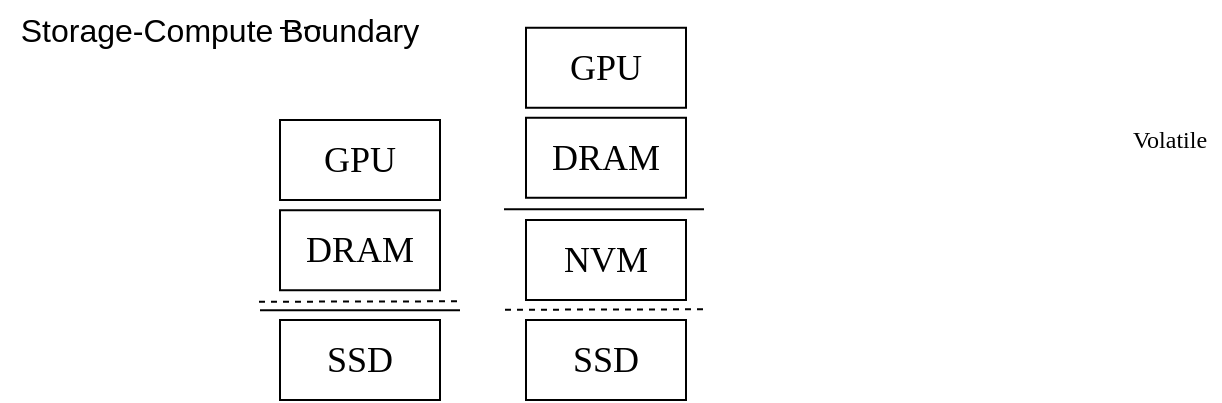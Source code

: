<mxfile version="24.3.0" type="github">
  <diagram name="第 1 页" id="uAyjdqbHVxO7iasdIEQN">
    <mxGraphModel dx="497" dy="251" grid="1" gridSize="10" guides="1" tooltips="1" connect="1" arrows="1" fold="1" page="1" pageScale="1" pageWidth="827" pageHeight="1169" math="0" shadow="0">
      <root>
        <mxCell id="0" />
        <mxCell id="1" parent="0" />
        <mxCell id="S7OevWP9PczpmDWNFOSD-1" value="&lt;font style=&quot;font-size: 18px;&quot; face=&quot;Times New Roman&quot;&gt;GPU&lt;/font&gt;" style="rounded=0;whiteSpace=wrap;html=1;" parent="1" vertex="1">
          <mxGeometry x="200" y="110.0" width="80" height="40" as="geometry" />
        </mxCell>
        <mxCell id="S7OevWP9PczpmDWNFOSD-2" value="&lt;font face=&quot;Times New Roman&quot; style=&quot;font-size: 18px;&quot;&gt;DRAM&lt;/font&gt;" style="rounded=0;whiteSpace=wrap;html=1;strokeColor=default;align=center;verticalAlign=middle;fontFamily=Helvetica;fontSize=12;fontColor=default;fillColor=default;" parent="1" vertex="1">
          <mxGeometry x="200" y="155.12" width="80" height="40" as="geometry" />
        </mxCell>
        <mxCell id="S7OevWP9PczpmDWNFOSD-3" value="" style="endArrow=none;html=1;rounded=0;" parent="1" edge="1">
          <mxGeometry width="50" height="50" relative="1" as="geometry">
            <mxPoint x="190" y="205.12" as="sourcePoint" />
            <mxPoint x="290" y="205.12" as="targetPoint" />
          </mxGeometry>
        </mxCell>
        <mxCell id="S7OevWP9PczpmDWNFOSD-4" value="&lt;font style=&quot;font-size: 18px;&quot; face=&quot;Times New Roman&quot;&gt;SSD&lt;/font&gt;" style="rounded=0;whiteSpace=wrap;html=1;" parent="1" vertex="1">
          <mxGeometry x="200" y="210" width="80" height="40" as="geometry" />
        </mxCell>
        <mxCell id="S7OevWP9PczpmDWNFOSD-5" value="&lt;font style=&quot;font-size: 18px;&quot; face=&quot;Times New Roman&quot;&gt;GPU&lt;/font&gt;" style="rounded=0;whiteSpace=wrap;html=1;" parent="1" vertex="1">
          <mxGeometry x="323" y="63.88" width="80" height="40" as="geometry" />
        </mxCell>
        <mxCell id="S7OevWP9PczpmDWNFOSD-6" value="&lt;font face=&quot;Times New Roman&quot; style=&quot;font-size: 18px;&quot;&gt;DRAM&lt;/font&gt;" style="rounded=0;whiteSpace=wrap;html=1;strokeColor=default;align=center;verticalAlign=middle;fontFamily=Helvetica;fontSize=12;fontColor=default;fillColor=default;" parent="1" vertex="1">
          <mxGeometry x="323" y="108.88" width="80" height="40" as="geometry" />
        </mxCell>
        <mxCell id="S7OevWP9PczpmDWNFOSD-8" value="&lt;font style=&quot;font-size: 18px;&quot; face=&quot;Times New Roman&quot;&gt;SSD&lt;/font&gt;" style="rounded=0;whiteSpace=wrap;html=1;" parent="1" vertex="1">
          <mxGeometry x="323" y="210" width="80" height="40" as="geometry" />
        </mxCell>
        <mxCell id="S7OevWP9PczpmDWNFOSD-10" value="" style="endArrow=none;html=1;rounded=0;dashed=1;" parent="1" source="S7OevWP9PczpmDWNFOSD-9" edge="1">
          <mxGeometry width="50" height="50" relative="1" as="geometry">
            <mxPoint x="363" y="139.12" as="sourcePoint" />
            <mxPoint x="363" y="199.12" as="targetPoint" />
          </mxGeometry>
        </mxCell>
        <mxCell id="S7OevWP9PczpmDWNFOSD-16" value="&lt;div&gt;&lt;font face=&quot;Times New Roman&quot;&gt;Volatile&lt;/font&gt;&lt;/div&gt;" style="text;html=1;align=center;verticalAlign=middle;whiteSpace=wrap;rounded=0;" parent="1" vertex="1">
          <mxGeometry x="620" y="110" width="50" height="20" as="geometry" />
        </mxCell>
        <mxCell id="S7OevWP9PczpmDWNFOSD-23" value="" style="endArrow=none;html=1;rounded=0;dashed=1;" parent="1" edge="1">
          <mxGeometry width="50" height="50" relative="1" as="geometry">
            <mxPoint x="312.5" y="204.88" as="sourcePoint" />
            <mxPoint x="413.5" y="204.64" as="targetPoint" />
          </mxGeometry>
        </mxCell>
        <mxCell id="S7OevWP9PczpmDWNFOSD-9" value="&lt;font style=&quot;font-size: 18px;&quot; face=&quot;Times New Roman&quot;&gt;NVM&lt;/font&gt;" style="rounded=0;whiteSpace=wrap;html=1;" parent="1" vertex="1">
          <mxGeometry x="323" y="160" width="80" height="40" as="geometry" />
        </mxCell>
        <mxCell id="S7OevWP9PczpmDWNFOSD-24" value="" style="endArrow=none;html=1;rounded=0;" parent="1" edge="1">
          <mxGeometry width="50" height="50" relative="1" as="geometry">
            <mxPoint x="312" y="154.64" as="sourcePoint" />
            <mxPoint x="412" y="154.64" as="targetPoint" />
          </mxGeometry>
        </mxCell>
        <mxCell id="d3YoMlKUpMvgJWGNqZQv-1" value="" style="endArrow=none;html=1;rounded=0;dashed=1;" edge="1" parent="1">
          <mxGeometry width="50" height="50" relative="1" as="geometry">
            <mxPoint x="189.5" y="200.88" as="sourcePoint" />
            <mxPoint x="290.5" y="200.64" as="targetPoint" />
          </mxGeometry>
        </mxCell>
        <mxCell id="d3YoMlKUpMvgJWGNqZQv-2" value="" style="endArrow=none;html=1;rounded=0;dashed=1;" edge="1" parent="1">
          <mxGeometry width="50" height="50" relative="1" as="geometry">
            <mxPoint x="200" y="64" as="sourcePoint" />
            <mxPoint x="220.5" y="63.88" as="targetPoint" />
          </mxGeometry>
        </mxCell>
        <mxCell id="d3YoMlKUpMvgJWGNqZQv-3" value="Storage-Compute Boundary" style="text;html=1;align=center;verticalAlign=middle;whiteSpace=wrap;rounded=0;fontSize=16;" vertex="1" parent="1">
          <mxGeometry x="60" y="50" width="220" height="30" as="geometry" />
        </mxCell>
      </root>
    </mxGraphModel>
  </diagram>
</mxfile>
